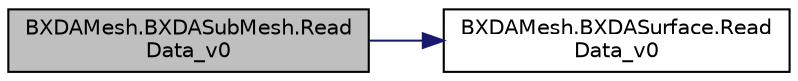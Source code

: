 digraph "BXDAMesh.BXDASubMesh.ReadData_v0"
{
  edge [fontname="Helvetica",fontsize="10",labelfontname="Helvetica",labelfontsize="10"];
  node [fontname="Helvetica",fontsize="10",shape=record];
  rankdir="LR";
  Node0 [label="BXDAMesh.BXDASubMesh.Read\lData_v0",height=0.2,width=0.4,color="black", fillcolor="grey75", style="filled", fontcolor="black"];
  Node0 -> Node1 [color="midnightblue",fontsize="10",style="solid",fontname="Helvetica"];
  Node1 [label="BXDAMesh.BXDASurface.Read\lData_v0",height=0.2,width=0.4,color="black", fillcolor="white", style="filled",URL="$class_b_x_d_a_mesh_1_1_b_x_d_a_surface.html#a05ef413dafc79022f79763330340e61d",tooltip="Reads BXDASurface data of v0. "];
}
